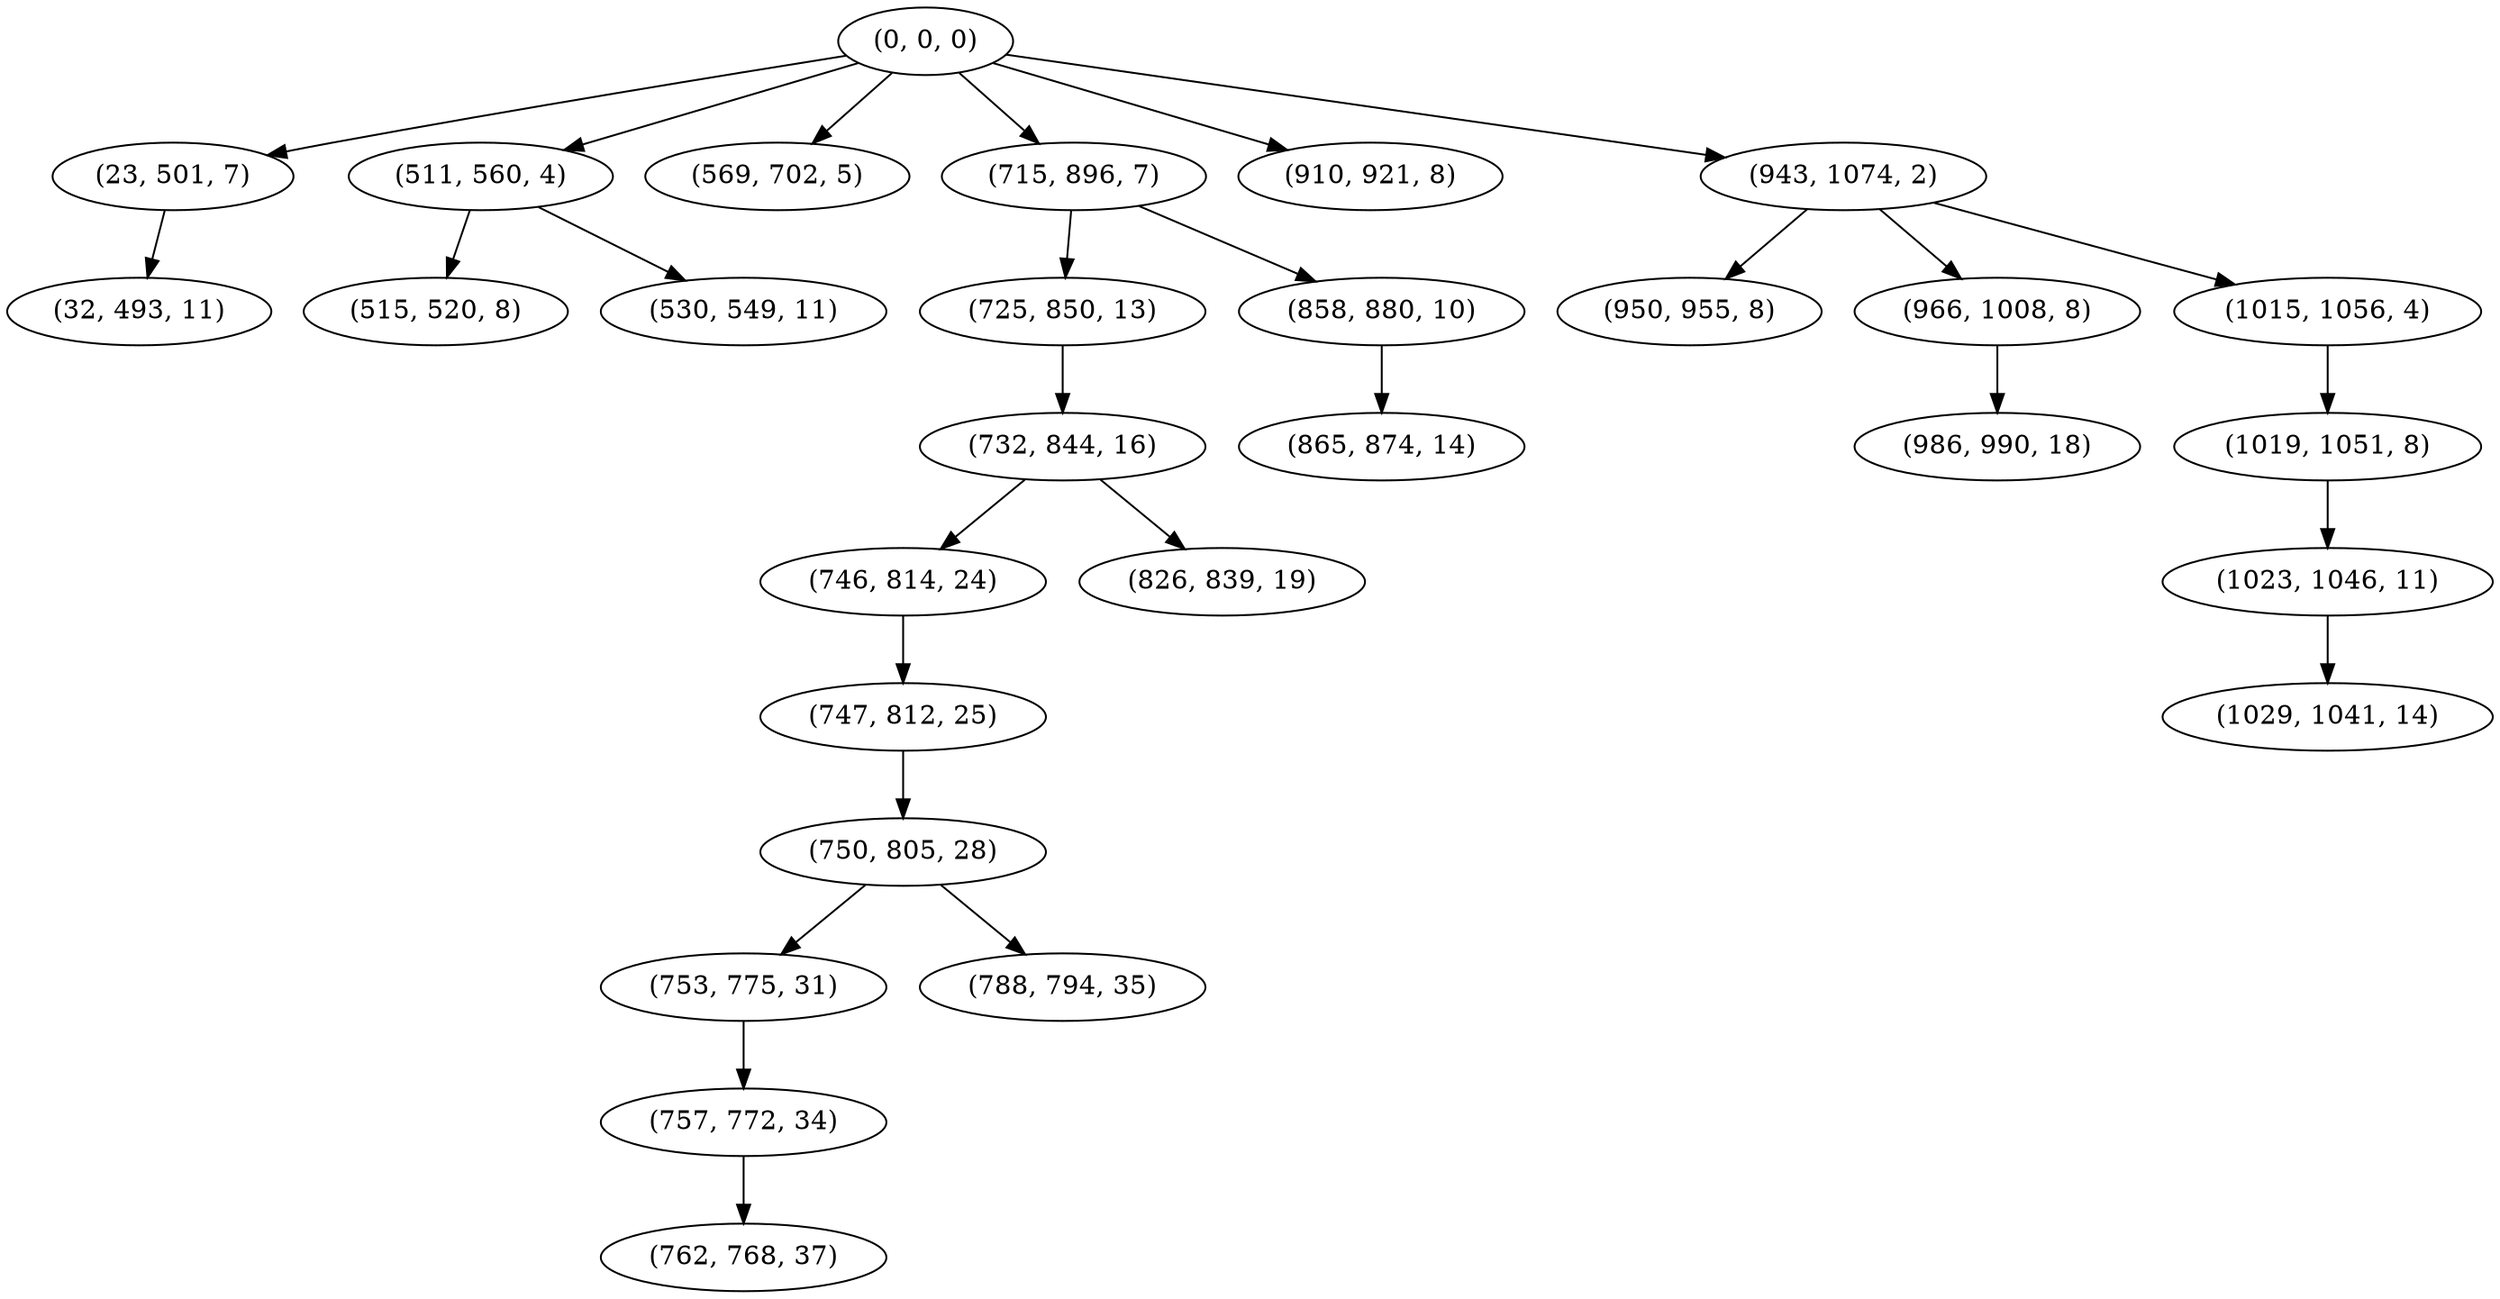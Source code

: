 digraph tree {
    "(0, 0, 0)";
    "(23, 501, 7)";
    "(32, 493, 11)";
    "(511, 560, 4)";
    "(515, 520, 8)";
    "(530, 549, 11)";
    "(569, 702, 5)";
    "(715, 896, 7)";
    "(725, 850, 13)";
    "(732, 844, 16)";
    "(746, 814, 24)";
    "(747, 812, 25)";
    "(750, 805, 28)";
    "(753, 775, 31)";
    "(757, 772, 34)";
    "(762, 768, 37)";
    "(788, 794, 35)";
    "(826, 839, 19)";
    "(858, 880, 10)";
    "(865, 874, 14)";
    "(910, 921, 8)";
    "(943, 1074, 2)";
    "(950, 955, 8)";
    "(966, 1008, 8)";
    "(986, 990, 18)";
    "(1015, 1056, 4)";
    "(1019, 1051, 8)";
    "(1023, 1046, 11)";
    "(1029, 1041, 14)";
    "(0, 0, 0)" -> "(23, 501, 7)";
    "(0, 0, 0)" -> "(511, 560, 4)";
    "(0, 0, 0)" -> "(569, 702, 5)";
    "(0, 0, 0)" -> "(715, 896, 7)";
    "(0, 0, 0)" -> "(910, 921, 8)";
    "(0, 0, 0)" -> "(943, 1074, 2)";
    "(23, 501, 7)" -> "(32, 493, 11)";
    "(511, 560, 4)" -> "(515, 520, 8)";
    "(511, 560, 4)" -> "(530, 549, 11)";
    "(715, 896, 7)" -> "(725, 850, 13)";
    "(715, 896, 7)" -> "(858, 880, 10)";
    "(725, 850, 13)" -> "(732, 844, 16)";
    "(732, 844, 16)" -> "(746, 814, 24)";
    "(732, 844, 16)" -> "(826, 839, 19)";
    "(746, 814, 24)" -> "(747, 812, 25)";
    "(747, 812, 25)" -> "(750, 805, 28)";
    "(750, 805, 28)" -> "(753, 775, 31)";
    "(750, 805, 28)" -> "(788, 794, 35)";
    "(753, 775, 31)" -> "(757, 772, 34)";
    "(757, 772, 34)" -> "(762, 768, 37)";
    "(858, 880, 10)" -> "(865, 874, 14)";
    "(943, 1074, 2)" -> "(950, 955, 8)";
    "(943, 1074, 2)" -> "(966, 1008, 8)";
    "(943, 1074, 2)" -> "(1015, 1056, 4)";
    "(966, 1008, 8)" -> "(986, 990, 18)";
    "(1015, 1056, 4)" -> "(1019, 1051, 8)";
    "(1019, 1051, 8)" -> "(1023, 1046, 11)";
    "(1023, 1046, 11)" -> "(1029, 1041, 14)";
}
